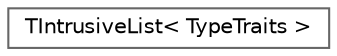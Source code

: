 digraph "Graphical Class Hierarchy"
{
 // INTERACTIVE_SVG=YES
 // LATEX_PDF_SIZE
  bgcolor="transparent";
  edge [fontname=Helvetica,fontsize=10,labelfontname=Helvetica,labelfontsize=10];
  node [fontname=Helvetica,fontsize=10,shape=box,height=0.2,width=0.4];
  rankdir="LR";
  Node0 [id="Node000000",label="TIntrusiveList\< TypeTraits \>",height=0.2,width=0.4,color="grey40", fillcolor="white", style="filled",URL="$da/df8/classTIntrusiveList.html",tooltip=" "];
}
